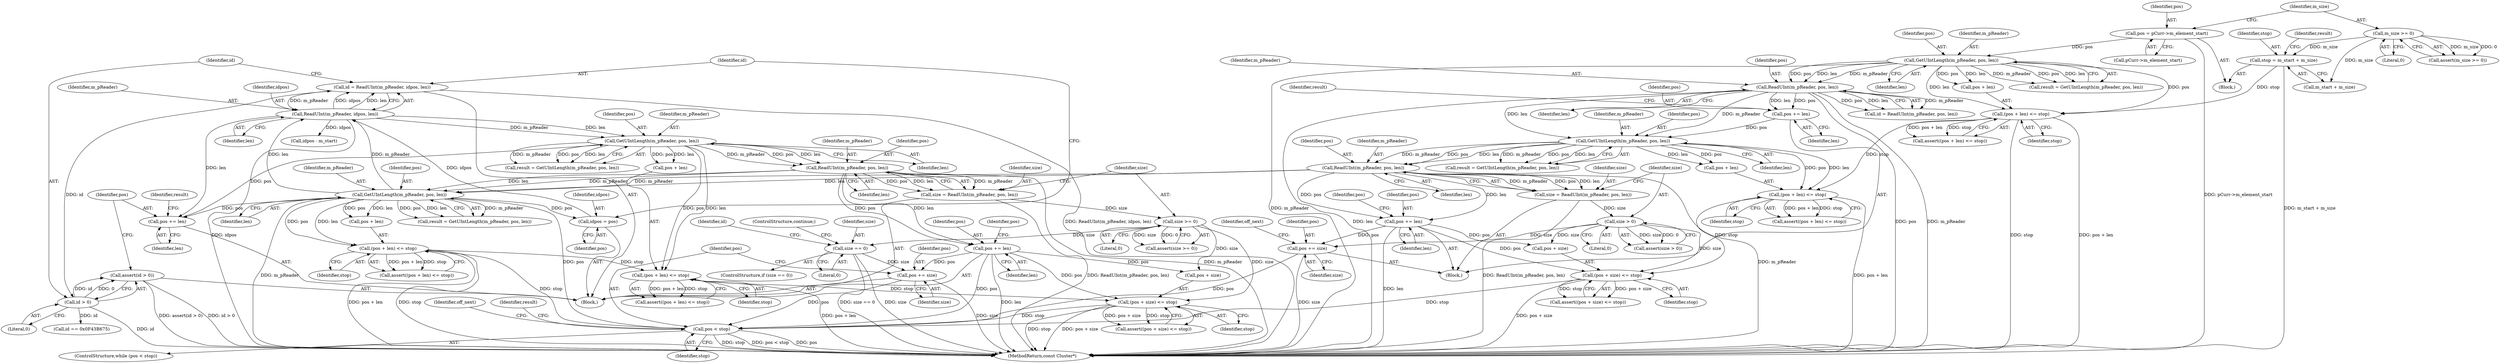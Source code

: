 digraph "0_Android_cc274e2abe8b2a6698a5c47d8aa4bb45f1f9538d_20@API" {
"1000340" [label="(Call,assert(id > 0))"];
"1000341" [label="(Call,id > 0)"];
"1000334" [label="(Call,id = ReadUInt(m_pReader, idpos, len))"];
"1000336" [label="(Call,ReadUInt(m_pReader, idpos, len))"];
"1000309" [label="(Call,GetUIntLength(m_pReader, pos, len))"];
"1000366" [label="(Call,ReadUInt(m_pReader, pos, len))"];
"1000349" [label="(Call,GetUIntLength(m_pReader, pos, len))"];
"1000344" [label="(Call,pos += len)"];
"1000276" [label="(Call,ReadUInt(m_pReader, pos, len))"];
"1000259" [label="(Call,GetUIntLength(m_pReader, pos, len))"];
"1000240" [label="(Call,ReadUInt(m_pReader, pos, len))"];
"1000217" [label="(Call,GetUIntLength(m_pReader, pos, len))"];
"1000197" [label="(Call,pos = pCurr->m_element_start)"];
"1000254" [label="(Call,pos += len)"];
"1000301" [label="(Call,pos < stop)"];
"1000293" [label="(Call,pos += size)"];
"1000281" [label="(Call,size > 0)"];
"1000274" [label="(Call,size = ReadUInt(m_pReader, pos, len))"];
"1000284" [label="(Call,pos += len)"];
"1000422" [label="(Call,pos += size)"];
"1000384" [label="(Call,size == 0)"];
"1000371" [label="(Call,size >= 0)"];
"1000364" [label="(Call,size = ReadUInt(m_pReader, pos, len))"];
"1000374" [label="(Call,pos += len)"];
"1000288" [label="(Call,(pos + size) <= stop)"];
"1000268" [label="(Call,(pos + len) <= stop)"];
"1000226" [label="(Call,(pos + len) <= stop)"];
"1000207" [label="(Call,stop = m_start + m_size)"];
"1000203" [label="(Call,m_size >= 0)"];
"1000378" [label="(Call,(pos + size) <= stop)"];
"1000358" [label="(Call,(pos + len) <= stop)"];
"1000318" [label="(Call,(pos + len) <= stop)"];
"1000330" [label="(Call,idpos = pos)"];
"1000241" [label="(Identifier,m_pReader)"];
"1000243" [label="(Identifier,len)"];
"1000254" [label="(Call,pos += len)"];
"1000269" [label="(Call,pos + len)"];
"1000383" [label="(ControlStructure,if (size == 0))"];
"1000332" [label="(Identifier,pos)"];
"1000284" [label="(Call,pos += len)"];
"1000347" [label="(Call,result = GetUIntLength(m_pReader, pos, len))"];
"1000322" [label="(Identifier,stop)"];
"1000256" [label="(Identifier,len)"];
"1000207" [label="(Call,stop = m_start + m_size)"];
"1000262" [label="(Identifier,len)"];
"1000225" [label="(Call,assert((pos + len) <= stop))"];
"1000344" [label="(Call,pos += len)"];
"1000348" [label="(Identifier,result)"];
"1000283" [label="(Literal,0)"];
"1000331" [label="(Identifier,idpos)"];
"1000278" [label="(Identifier,pos)"];
"1000199" [label="(Call,pCurr->m_element_start)"];
"1000212" [label="(Block,)"];
"1000289" [label="(Call,pos + size)"];
"1000370" [label="(Call,assert(size >= 0))"];
"1000337" [label="(Identifier,m_pReader)"];
"1000309" [label="(Call,GetUIntLength(m_pReader, pos, len))"];
"1000259" [label="(Call,GetUIntLength(m_pReader, pos, len))"];
"1000127" [label="(Block,)"];
"1000422" [label="(Call,pos += size)"];
"1000317" [label="(Call,assert((pos + len) <= stop))"];
"1000319" [label="(Call,pos + len)"];
"1000257" [label="(Call,result = GetUIntLength(m_pReader, pos, len))"];
"1000424" [label="(Identifier,size)"];
"1000371" [label="(Call,size >= 0)"];
"1000311" [label="(Identifier,pos)"];
"1000343" [label="(Literal,0)"];
"1000292" [label="(Identifier,stop)"];
"1000219" [label="(Identifier,pos)"];
"1000275" [label="(Identifier,size)"];
"1000377" [label="(Call,assert((pos + size) <= stop))"];
"1000242" [label="(Identifier,pos)"];
"1000230" [label="(Identifier,stop)"];
"1000310" [label="(Identifier,m_pReader)"];
"1000280" [label="(Call,assert(size > 0))"];
"1000227" [label="(Call,pos + len)"];
"1000303" [label="(Identifier,stop)"];
"1000205" [label="(Literal,0)"];
"1000203" [label="(Call,m_size >= 0)"];
"1000335" [label="(Identifier,id)"];
"1000352" [label="(Identifier,len)"];
"1000226" [label="(Call,(pos + len) <= stop)"];
"1000287" [label="(Call,assert((pos + size) <= stop))"];
"1000334" [label="(Call,id = ReadUInt(m_pReader, idpos, len))"];
"1000261" [label="(Identifier,pos)"];
"1000358" [label="(Call,(pos + len) <= stop)"];
"1000304" [label="(Block,)"];
"1000538" [label="(MethodReturn,const Cluster*)"];
"1000302" [label="(Identifier,pos)"];
"1000202" [label="(Call,assert(m_size >= 0))"];
"1000308" [label="(Identifier,result)"];
"1000216" [label="(Identifier,result)"];
"1000285" [label="(Identifier,pos)"];
"1000367" [label="(Identifier,m_pReader)"];
"1000238" [label="(Call,id = ReadUInt(m_pReader, pos, len))"];
"1000277" [label="(Identifier,m_pReader)"];
"1000376" [label="(Identifier,len)"];
"1000268" [label="(Call,(pos + len) <= stop)"];
"1000389" [label="(Call,id == 0x0F43B675)"];
"1000301" [label="(Call,pos < stop)"];
"1000260" [label="(Identifier,m_pReader)"];
"1000345" [label="(Identifier,pos)"];
"1000288" [label="(Call,(pos + size) <= stop)"];
"1000380" [label="(Identifier,pos)"];
"1000307" [label="(Call,result = GetUIntLength(m_pReader, pos, len))"];
"1000318" [label="(Call,(pos + len) <= stop)"];
"1000375" [label="(Identifier,pos)"];
"1000385" [label="(Identifier,size)"];
"1000198" [label="(Identifier,pos)"];
"1000364" [label="(Call,size = ReadUInt(m_pReader, pos, len))"];
"1000208" [label="(Identifier,stop)"];
"1000379" [label="(Call,pos + size)"];
"1000330" [label="(Call,idpos = pos)"];
"1000362" [label="(Identifier,stop)"];
"1000366" [label="(Call,ReadUInt(m_pReader, pos, len))"];
"1000215" [label="(Call,result = GetUIntLength(m_pReader, pos, len))"];
"1000267" [label="(Call,assert((pos + len) <= stop))"];
"1000339" [label="(Identifier,len)"];
"1000368" [label="(Identifier,pos)"];
"1000217" [label="(Call,GetUIntLength(m_pReader, pos, len))"];
"1000351" [label="(Identifier,pos)"];
"1000295" [label="(Identifier,size)"];
"1000423" [label="(Identifier,pos)"];
"1000341" [label="(Call,id > 0)"];
"1000350" [label="(Identifier,m_pReader)"];
"1000220" [label="(Identifier,len)"];
"1000204" [label="(Identifier,m_size)"];
"1000384" [label="(Call,size == 0)"];
"1000382" [label="(Identifier,stop)"];
"1000390" [label="(Identifier,id)"];
"1000298" [label="(Identifier,off_next)"];
"1000272" [label="(Identifier,stop)"];
"1000258" [label="(Identifier,result)"];
"1000290" [label="(Identifier,pos)"];
"1000349" [label="(Call,GetUIntLength(m_pReader, pos, len))"];
"1000300" [label="(ControlStructure,while (pos < stop))"];
"1000346" [label="(Identifier,len)"];
"1000197" [label="(Call,pos = pCurr->m_element_start)"];
"1000281" [label="(Call,size > 0)"];
"1000276" [label="(Call,ReadUInt(m_pReader, pos, len))"];
"1000357" [label="(Call,assert((pos + len) <= stop))"];
"1000373" [label="(Literal,0)"];
"1000274" [label="(Call,size = ReadUInt(m_pReader, pos, len))"];
"1000218" [label="(Identifier,m_pReader)"];
"1000293" [label="(Call,pos += size)"];
"1000387" [label="(ControlStructure,continue;)"];
"1000336" [label="(Call,ReadUInt(m_pReader, idpos, len))"];
"1000365" [label="(Identifier,size)"];
"1000286" [label="(Identifier,len)"];
"1000386" [label="(Literal,0)"];
"1000279" [label="(Identifier,len)"];
"1000427" [label="(Identifier,off_next)"];
"1000338" [label="(Identifier,idpos)"];
"1000294" [label="(Identifier,pos)"];
"1000209" [label="(Call,m_start + m_size)"];
"1000342" [label="(Identifier,id)"];
"1000369" [label="(Identifier,len)"];
"1000374" [label="(Call,pos += len)"];
"1000372" [label="(Identifier,size)"];
"1000240" [label="(Call,ReadUInt(m_pReader, pos, len))"];
"1000396" [label="(Call,idpos - m_start)"];
"1000312" [label="(Identifier,len)"];
"1000340" [label="(Call,assert(id > 0))"];
"1000282" [label="(Identifier,size)"];
"1000359" [label="(Call,pos + len)"];
"1000378" [label="(Call,(pos + size) <= stop)"];
"1000255" [label="(Identifier,pos)"];
"1000340" -> "1000304"  [label="AST: "];
"1000340" -> "1000341"  [label="CFG: "];
"1000341" -> "1000340"  [label="AST: "];
"1000345" -> "1000340"  [label="CFG: "];
"1000340" -> "1000538"  [label="DDG: assert(id > 0)"];
"1000340" -> "1000538"  [label="DDG: id > 0"];
"1000341" -> "1000340"  [label="DDG: id"];
"1000341" -> "1000340"  [label="DDG: 0"];
"1000341" -> "1000343"  [label="CFG: "];
"1000342" -> "1000341"  [label="AST: "];
"1000343" -> "1000341"  [label="AST: "];
"1000341" -> "1000538"  [label="DDG: id"];
"1000334" -> "1000341"  [label="DDG: id"];
"1000341" -> "1000389"  [label="DDG: id"];
"1000334" -> "1000304"  [label="AST: "];
"1000334" -> "1000336"  [label="CFG: "];
"1000335" -> "1000334"  [label="AST: "];
"1000336" -> "1000334"  [label="AST: "];
"1000342" -> "1000334"  [label="CFG: "];
"1000334" -> "1000538"  [label="DDG: ReadUInt(m_pReader, idpos, len)"];
"1000336" -> "1000334"  [label="DDG: m_pReader"];
"1000336" -> "1000334"  [label="DDG: idpos"];
"1000336" -> "1000334"  [label="DDG: len"];
"1000336" -> "1000339"  [label="CFG: "];
"1000337" -> "1000336"  [label="AST: "];
"1000338" -> "1000336"  [label="AST: "];
"1000339" -> "1000336"  [label="AST: "];
"1000336" -> "1000538"  [label="DDG: idpos"];
"1000309" -> "1000336"  [label="DDG: m_pReader"];
"1000309" -> "1000336"  [label="DDG: len"];
"1000330" -> "1000336"  [label="DDG: idpos"];
"1000336" -> "1000344"  [label="DDG: len"];
"1000336" -> "1000349"  [label="DDG: m_pReader"];
"1000336" -> "1000349"  [label="DDG: len"];
"1000336" -> "1000396"  [label="DDG: idpos"];
"1000309" -> "1000307"  [label="AST: "];
"1000309" -> "1000312"  [label="CFG: "];
"1000310" -> "1000309"  [label="AST: "];
"1000311" -> "1000309"  [label="AST: "];
"1000312" -> "1000309"  [label="AST: "];
"1000307" -> "1000309"  [label="CFG: "];
"1000309" -> "1000538"  [label="DDG: m_pReader"];
"1000309" -> "1000307"  [label="DDG: m_pReader"];
"1000309" -> "1000307"  [label="DDG: pos"];
"1000309" -> "1000307"  [label="DDG: len"];
"1000366" -> "1000309"  [label="DDG: m_pReader"];
"1000366" -> "1000309"  [label="DDG: len"];
"1000276" -> "1000309"  [label="DDG: m_pReader"];
"1000276" -> "1000309"  [label="DDG: len"];
"1000301" -> "1000309"  [label="DDG: pos"];
"1000309" -> "1000318"  [label="DDG: pos"];
"1000309" -> "1000318"  [label="DDG: len"];
"1000309" -> "1000319"  [label="DDG: pos"];
"1000309" -> "1000319"  [label="DDG: len"];
"1000309" -> "1000330"  [label="DDG: pos"];
"1000309" -> "1000344"  [label="DDG: pos"];
"1000366" -> "1000364"  [label="AST: "];
"1000366" -> "1000369"  [label="CFG: "];
"1000367" -> "1000366"  [label="AST: "];
"1000368" -> "1000366"  [label="AST: "];
"1000369" -> "1000366"  [label="AST: "];
"1000364" -> "1000366"  [label="CFG: "];
"1000366" -> "1000538"  [label="DDG: m_pReader"];
"1000366" -> "1000364"  [label="DDG: m_pReader"];
"1000366" -> "1000364"  [label="DDG: pos"];
"1000366" -> "1000364"  [label="DDG: len"];
"1000349" -> "1000366"  [label="DDG: m_pReader"];
"1000349" -> "1000366"  [label="DDG: pos"];
"1000349" -> "1000366"  [label="DDG: len"];
"1000366" -> "1000374"  [label="DDG: len"];
"1000366" -> "1000374"  [label="DDG: pos"];
"1000349" -> "1000347"  [label="AST: "];
"1000349" -> "1000352"  [label="CFG: "];
"1000350" -> "1000349"  [label="AST: "];
"1000351" -> "1000349"  [label="AST: "];
"1000352" -> "1000349"  [label="AST: "];
"1000347" -> "1000349"  [label="CFG: "];
"1000349" -> "1000347"  [label="DDG: m_pReader"];
"1000349" -> "1000347"  [label="DDG: pos"];
"1000349" -> "1000347"  [label="DDG: len"];
"1000344" -> "1000349"  [label="DDG: pos"];
"1000349" -> "1000358"  [label="DDG: pos"];
"1000349" -> "1000358"  [label="DDG: len"];
"1000349" -> "1000359"  [label="DDG: pos"];
"1000349" -> "1000359"  [label="DDG: len"];
"1000344" -> "1000304"  [label="AST: "];
"1000344" -> "1000346"  [label="CFG: "];
"1000345" -> "1000344"  [label="AST: "];
"1000346" -> "1000344"  [label="AST: "];
"1000348" -> "1000344"  [label="CFG: "];
"1000276" -> "1000274"  [label="AST: "];
"1000276" -> "1000279"  [label="CFG: "];
"1000277" -> "1000276"  [label="AST: "];
"1000278" -> "1000276"  [label="AST: "];
"1000279" -> "1000276"  [label="AST: "];
"1000274" -> "1000276"  [label="CFG: "];
"1000276" -> "1000538"  [label="DDG: m_pReader"];
"1000276" -> "1000274"  [label="DDG: m_pReader"];
"1000276" -> "1000274"  [label="DDG: pos"];
"1000276" -> "1000274"  [label="DDG: len"];
"1000259" -> "1000276"  [label="DDG: m_pReader"];
"1000259" -> "1000276"  [label="DDG: pos"];
"1000259" -> "1000276"  [label="DDG: len"];
"1000276" -> "1000284"  [label="DDG: len"];
"1000276" -> "1000284"  [label="DDG: pos"];
"1000259" -> "1000257"  [label="AST: "];
"1000259" -> "1000262"  [label="CFG: "];
"1000260" -> "1000259"  [label="AST: "];
"1000261" -> "1000259"  [label="AST: "];
"1000262" -> "1000259"  [label="AST: "];
"1000257" -> "1000259"  [label="CFG: "];
"1000259" -> "1000257"  [label="DDG: m_pReader"];
"1000259" -> "1000257"  [label="DDG: pos"];
"1000259" -> "1000257"  [label="DDG: len"];
"1000240" -> "1000259"  [label="DDG: m_pReader"];
"1000240" -> "1000259"  [label="DDG: len"];
"1000254" -> "1000259"  [label="DDG: pos"];
"1000259" -> "1000268"  [label="DDG: pos"];
"1000259" -> "1000268"  [label="DDG: len"];
"1000259" -> "1000269"  [label="DDG: pos"];
"1000259" -> "1000269"  [label="DDG: len"];
"1000240" -> "1000238"  [label="AST: "];
"1000240" -> "1000243"  [label="CFG: "];
"1000241" -> "1000240"  [label="AST: "];
"1000242" -> "1000240"  [label="AST: "];
"1000243" -> "1000240"  [label="AST: "];
"1000238" -> "1000240"  [label="CFG: "];
"1000240" -> "1000538"  [label="DDG: pos"];
"1000240" -> "1000538"  [label="DDG: m_pReader"];
"1000240" -> "1000538"  [label="DDG: len"];
"1000240" -> "1000238"  [label="DDG: m_pReader"];
"1000240" -> "1000238"  [label="DDG: pos"];
"1000240" -> "1000238"  [label="DDG: len"];
"1000217" -> "1000240"  [label="DDG: m_pReader"];
"1000217" -> "1000240"  [label="DDG: pos"];
"1000217" -> "1000240"  [label="DDG: len"];
"1000240" -> "1000254"  [label="DDG: len"];
"1000240" -> "1000254"  [label="DDG: pos"];
"1000217" -> "1000215"  [label="AST: "];
"1000217" -> "1000220"  [label="CFG: "];
"1000218" -> "1000217"  [label="AST: "];
"1000219" -> "1000217"  [label="AST: "];
"1000220" -> "1000217"  [label="AST: "];
"1000215" -> "1000217"  [label="CFG: "];
"1000217" -> "1000538"  [label="DDG: m_pReader"];
"1000217" -> "1000215"  [label="DDG: m_pReader"];
"1000217" -> "1000215"  [label="DDG: pos"];
"1000217" -> "1000215"  [label="DDG: len"];
"1000197" -> "1000217"  [label="DDG: pos"];
"1000217" -> "1000226"  [label="DDG: pos"];
"1000217" -> "1000226"  [label="DDG: len"];
"1000217" -> "1000227"  [label="DDG: pos"];
"1000217" -> "1000227"  [label="DDG: len"];
"1000197" -> "1000127"  [label="AST: "];
"1000197" -> "1000199"  [label="CFG: "];
"1000198" -> "1000197"  [label="AST: "];
"1000199" -> "1000197"  [label="AST: "];
"1000204" -> "1000197"  [label="CFG: "];
"1000197" -> "1000538"  [label="DDG: pCurr->m_element_start"];
"1000254" -> "1000212"  [label="AST: "];
"1000254" -> "1000256"  [label="CFG: "];
"1000255" -> "1000254"  [label="AST: "];
"1000256" -> "1000254"  [label="AST: "];
"1000258" -> "1000254"  [label="CFG: "];
"1000301" -> "1000300"  [label="AST: "];
"1000301" -> "1000303"  [label="CFG: "];
"1000302" -> "1000301"  [label="AST: "];
"1000303" -> "1000301"  [label="AST: "];
"1000308" -> "1000301"  [label="CFG: "];
"1000427" -> "1000301"  [label="CFG: "];
"1000301" -> "1000538"  [label="DDG: stop"];
"1000301" -> "1000538"  [label="DDG: pos < stop"];
"1000301" -> "1000538"  [label="DDG: pos"];
"1000293" -> "1000301"  [label="DDG: pos"];
"1000422" -> "1000301"  [label="DDG: pos"];
"1000374" -> "1000301"  [label="DDG: pos"];
"1000288" -> "1000301"  [label="DDG: stop"];
"1000378" -> "1000301"  [label="DDG: stop"];
"1000301" -> "1000318"  [label="DDG: stop"];
"1000293" -> "1000212"  [label="AST: "];
"1000293" -> "1000295"  [label="CFG: "];
"1000294" -> "1000293"  [label="AST: "];
"1000295" -> "1000293"  [label="AST: "];
"1000298" -> "1000293"  [label="CFG: "];
"1000293" -> "1000538"  [label="DDG: size"];
"1000281" -> "1000293"  [label="DDG: size"];
"1000284" -> "1000293"  [label="DDG: pos"];
"1000281" -> "1000280"  [label="AST: "];
"1000281" -> "1000283"  [label="CFG: "];
"1000282" -> "1000281"  [label="AST: "];
"1000283" -> "1000281"  [label="AST: "];
"1000280" -> "1000281"  [label="CFG: "];
"1000281" -> "1000280"  [label="DDG: size"];
"1000281" -> "1000280"  [label="DDG: 0"];
"1000274" -> "1000281"  [label="DDG: size"];
"1000281" -> "1000288"  [label="DDG: size"];
"1000281" -> "1000289"  [label="DDG: size"];
"1000274" -> "1000212"  [label="AST: "];
"1000275" -> "1000274"  [label="AST: "];
"1000282" -> "1000274"  [label="CFG: "];
"1000274" -> "1000538"  [label="DDG: ReadUInt(m_pReader, pos, len)"];
"1000284" -> "1000212"  [label="AST: "];
"1000284" -> "1000286"  [label="CFG: "];
"1000285" -> "1000284"  [label="AST: "];
"1000286" -> "1000284"  [label="AST: "];
"1000290" -> "1000284"  [label="CFG: "];
"1000284" -> "1000538"  [label="DDG: len"];
"1000284" -> "1000288"  [label="DDG: pos"];
"1000284" -> "1000289"  [label="DDG: pos"];
"1000422" -> "1000304"  [label="AST: "];
"1000422" -> "1000424"  [label="CFG: "];
"1000423" -> "1000422"  [label="AST: "];
"1000424" -> "1000422"  [label="AST: "];
"1000302" -> "1000422"  [label="CFG: "];
"1000422" -> "1000538"  [label="DDG: size"];
"1000384" -> "1000422"  [label="DDG: size"];
"1000374" -> "1000422"  [label="DDG: pos"];
"1000384" -> "1000383"  [label="AST: "];
"1000384" -> "1000386"  [label="CFG: "];
"1000385" -> "1000384"  [label="AST: "];
"1000386" -> "1000384"  [label="AST: "];
"1000387" -> "1000384"  [label="CFG: "];
"1000390" -> "1000384"  [label="CFG: "];
"1000384" -> "1000538"  [label="DDG: size == 0"];
"1000384" -> "1000538"  [label="DDG: size"];
"1000371" -> "1000384"  [label="DDG: size"];
"1000371" -> "1000370"  [label="AST: "];
"1000371" -> "1000373"  [label="CFG: "];
"1000372" -> "1000371"  [label="AST: "];
"1000373" -> "1000371"  [label="AST: "];
"1000370" -> "1000371"  [label="CFG: "];
"1000371" -> "1000370"  [label="DDG: size"];
"1000371" -> "1000370"  [label="DDG: 0"];
"1000364" -> "1000371"  [label="DDG: size"];
"1000371" -> "1000378"  [label="DDG: size"];
"1000371" -> "1000379"  [label="DDG: size"];
"1000364" -> "1000304"  [label="AST: "];
"1000365" -> "1000364"  [label="AST: "];
"1000372" -> "1000364"  [label="CFG: "];
"1000364" -> "1000538"  [label="DDG: ReadUInt(m_pReader, pos, len)"];
"1000374" -> "1000304"  [label="AST: "];
"1000374" -> "1000376"  [label="CFG: "];
"1000375" -> "1000374"  [label="AST: "];
"1000376" -> "1000374"  [label="AST: "];
"1000380" -> "1000374"  [label="CFG: "];
"1000374" -> "1000538"  [label="DDG: len"];
"1000374" -> "1000378"  [label="DDG: pos"];
"1000374" -> "1000379"  [label="DDG: pos"];
"1000288" -> "1000287"  [label="AST: "];
"1000288" -> "1000292"  [label="CFG: "];
"1000289" -> "1000288"  [label="AST: "];
"1000292" -> "1000288"  [label="AST: "];
"1000287" -> "1000288"  [label="CFG: "];
"1000288" -> "1000538"  [label="DDG: pos + size"];
"1000288" -> "1000287"  [label="DDG: pos + size"];
"1000288" -> "1000287"  [label="DDG: stop"];
"1000268" -> "1000288"  [label="DDG: stop"];
"1000268" -> "1000267"  [label="AST: "];
"1000268" -> "1000272"  [label="CFG: "];
"1000269" -> "1000268"  [label="AST: "];
"1000272" -> "1000268"  [label="AST: "];
"1000267" -> "1000268"  [label="CFG: "];
"1000268" -> "1000538"  [label="DDG: pos + len"];
"1000268" -> "1000267"  [label="DDG: pos + len"];
"1000268" -> "1000267"  [label="DDG: stop"];
"1000226" -> "1000268"  [label="DDG: stop"];
"1000226" -> "1000225"  [label="AST: "];
"1000226" -> "1000230"  [label="CFG: "];
"1000227" -> "1000226"  [label="AST: "];
"1000230" -> "1000226"  [label="AST: "];
"1000225" -> "1000226"  [label="CFG: "];
"1000226" -> "1000538"  [label="DDG: pos + len"];
"1000226" -> "1000538"  [label="DDG: stop"];
"1000226" -> "1000225"  [label="DDG: pos + len"];
"1000226" -> "1000225"  [label="DDG: stop"];
"1000207" -> "1000226"  [label="DDG: stop"];
"1000207" -> "1000127"  [label="AST: "];
"1000207" -> "1000209"  [label="CFG: "];
"1000208" -> "1000207"  [label="AST: "];
"1000209" -> "1000207"  [label="AST: "];
"1000216" -> "1000207"  [label="CFG: "];
"1000207" -> "1000538"  [label="DDG: m_start + m_size"];
"1000203" -> "1000207"  [label="DDG: m_size"];
"1000203" -> "1000202"  [label="AST: "];
"1000203" -> "1000205"  [label="CFG: "];
"1000204" -> "1000203"  [label="AST: "];
"1000205" -> "1000203"  [label="AST: "];
"1000202" -> "1000203"  [label="CFG: "];
"1000203" -> "1000202"  [label="DDG: m_size"];
"1000203" -> "1000202"  [label="DDG: 0"];
"1000203" -> "1000209"  [label="DDG: m_size"];
"1000378" -> "1000377"  [label="AST: "];
"1000378" -> "1000382"  [label="CFG: "];
"1000379" -> "1000378"  [label="AST: "];
"1000382" -> "1000378"  [label="AST: "];
"1000377" -> "1000378"  [label="CFG: "];
"1000378" -> "1000538"  [label="DDG: pos + size"];
"1000378" -> "1000538"  [label="DDG: stop"];
"1000378" -> "1000377"  [label="DDG: pos + size"];
"1000378" -> "1000377"  [label="DDG: stop"];
"1000358" -> "1000378"  [label="DDG: stop"];
"1000358" -> "1000357"  [label="AST: "];
"1000358" -> "1000362"  [label="CFG: "];
"1000359" -> "1000358"  [label="AST: "];
"1000362" -> "1000358"  [label="AST: "];
"1000357" -> "1000358"  [label="CFG: "];
"1000358" -> "1000538"  [label="DDG: pos + len"];
"1000358" -> "1000357"  [label="DDG: pos + len"];
"1000358" -> "1000357"  [label="DDG: stop"];
"1000318" -> "1000358"  [label="DDG: stop"];
"1000318" -> "1000317"  [label="AST: "];
"1000318" -> "1000322"  [label="CFG: "];
"1000319" -> "1000318"  [label="AST: "];
"1000322" -> "1000318"  [label="AST: "];
"1000317" -> "1000318"  [label="CFG: "];
"1000318" -> "1000538"  [label="DDG: pos + len"];
"1000318" -> "1000538"  [label="DDG: stop"];
"1000318" -> "1000317"  [label="DDG: pos + len"];
"1000318" -> "1000317"  [label="DDG: stop"];
"1000330" -> "1000304"  [label="AST: "];
"1000330" -> "1000332"  [label="CFG: "];
"1000331" -> "1000330"  [label="AST: "];
"1000332" -> "1000330"  [label="AST: "];
"1000335" -> "1000330"  [label="CFG: "];
}
